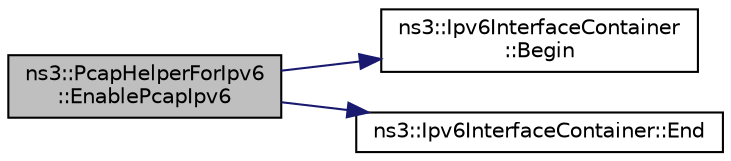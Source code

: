 digraph "ns3::PcapHelperForIpv6::EnablePcapIpv6"
{
  edge [fontname="Helvetica",fontsize="10",labelfontname="Helvetica",labelfontsize="10"];
  node [fontname="Helvetica",fontsize="10",shape=record];
  rankdir="LR";
  Node1 [label="ns3::PcapHelperForIpv6\l::EnablePcapIpv6",height=0.2,width=0.4,color="black", fillcolor="grey75", style="filled", fontcolor="black"];
  Node1 -> Node2 [color="midnightblue",fontsize="10",style="solid"];
  Node2 [label="ns3::Ipv6InterfaceContainer\l::Begin",height=0.2,width=0.4,color="black", fillcolor="white", style="filled",URL="$d8/d22/classns3_1_1Ipv6InterfaceContainer.html#a7cf8975399dfdb4cfb6df73a9209b882",tooltip="Get an iterator which refers to the first pair in the container. "];
  Node1 -> Node3 [color="midnightblue",fontsize="10",style="solid"];
  Node3 [label="ns3::Ipv6InterfaceContainer::End",height=0.2,width=0.4,color="black", fillcolor="white", style="filled",URL="$d8/d22/classns3_1_1Ipv6InterfaceContainer.html#af11b0ab74357a5edb40cee18aa7ed378",tooltip="Get an iterator which indicates past-the-last Node in the container. "];
}

